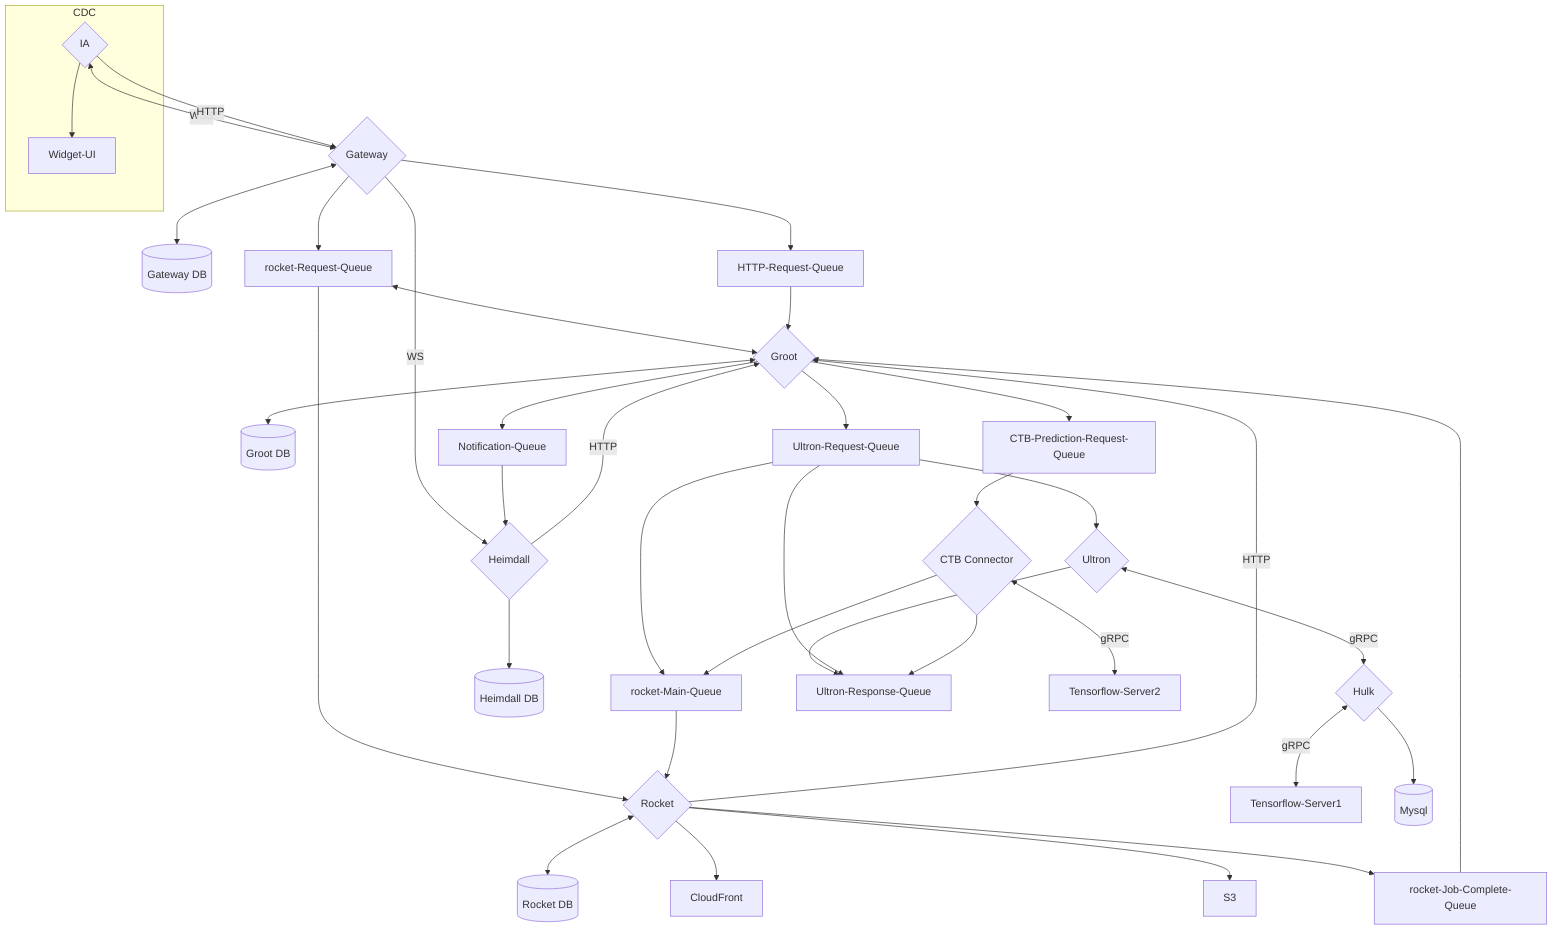 flowchart TD
    gateway{Gateway}
    groot{Groot}
    rocket{Rocket}
    heimdall{Heimdall}
    ultron{Ultron}
    hulk{Hulk}
    ctb-connector{CTB Connector}
    ia{IA}
    gateway-db[(Gateway DB)]
    groot-db[(Groot DB)]
    rocket-db[(Rocket DB)]
    heimdall-db[(Heimdall DB)]
    subgraph CDC
        direction LR
        ia -->Widget-UI
    end
    ia <-- WSS --> gateway
    ia -- HTTP --> gateway
    gateway --> HTTP-Request-Queue
    gateway --> rocket-Request-Queue
    gateway <--> gateway-db
    gateway -- WS --> heimdall
    rocket-Request-Queue <--> groot
    HTTP-Request-Queue --> groot
    rocket-Job-Complete-Queue --> groot
    groot <--> groot-db
    groot --> Ultron-Request-Queue
    groot --> Notification-Queue
    rocket <--> rocket-db
    rocket-Request-Queue --> rocket
    rocket-Main-Queue --> rocket
    rocket --> CloudFront
    rocket --> S3
    rocket --> rocket-Job-Complete-Queue
    rocket -- HTTP --> groot
    heimdall --> heimdall-db
    heimdall -- HTTP --> groot
    Notification-Queue --> heimdall
    Ultron-Request-Queue --> rocket-Main-Queue
    Ultron-Request-Queue --> ultron
    ultron --> Ultron-Response-Queue
    Ultron-Request-Queue --> Ultron-Response-Queue
    groot --> CTB-Prediction-Request-Queue
    ultron <-- gRPC --> hulk 
    hulk  <-- gRPC --> Tensorflow-Server1
    hulk  --> id5[(Mysql)]
    ctb-connector <-- gRPC --> Tensorflow-Server2
    ctb-connector --> rocket-Main-Queue
    CTB-Prediction-Request-Queue --> ctb-connector
    ctb-connector --> Ultron-Response-Queue